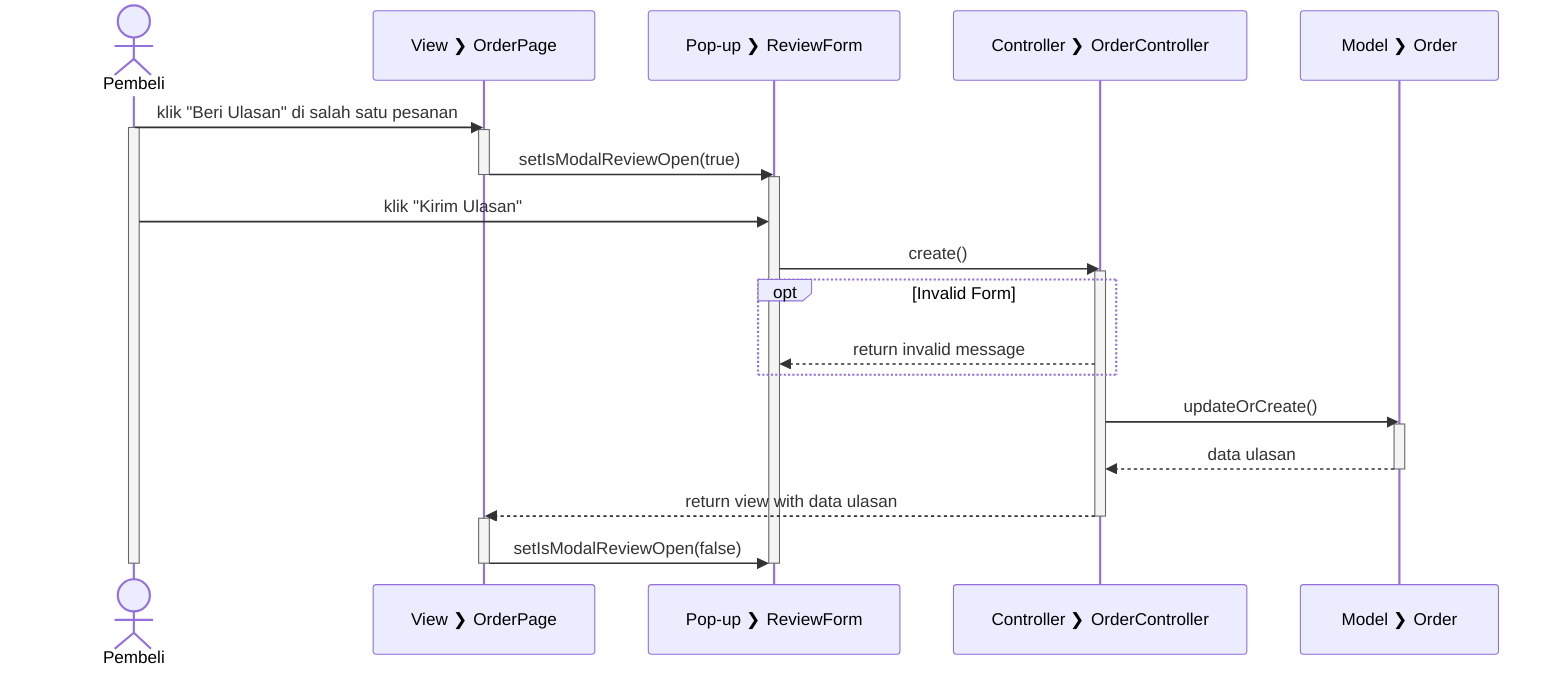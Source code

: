 sequenceDiagram
  actor Pembeli
  participant V_O as View #10095; OrderPage
  participant P_R as Pop-up #10095; ReviewForm
  participant C_O as Controller #10095; OrderController
  participant M_O as Model #10095; Order

  Pembeli->>V_O: klik "Beri Ulasan" di salah satu pesanan

  activate Pembeli
  activate V_O
  
  V_O->>P_R: setIsModalReviewOpen(true)
  
  deactivate V_O
  activate P_R

  Pembeli->>P_R: klik "Kirim Ulasan"


  P_R->>C_O: create()

  activate C_O

  opt Invalid Form
    C_O-->>P_R: return invalid message
  end


  C_O->>M_O: updateOrCreate()

  activate M_O

  M_O-->>C_O: data ulasan

  deactivate M_O

  C_O-->>V_O: return view with data ulasan
  
  deactivate C_O
  activate V_O

  V_O->>P_R: setIsModalReviewOpen(false)

  deactivate P_R
  deactivate V_O

  deactivate Pembeli